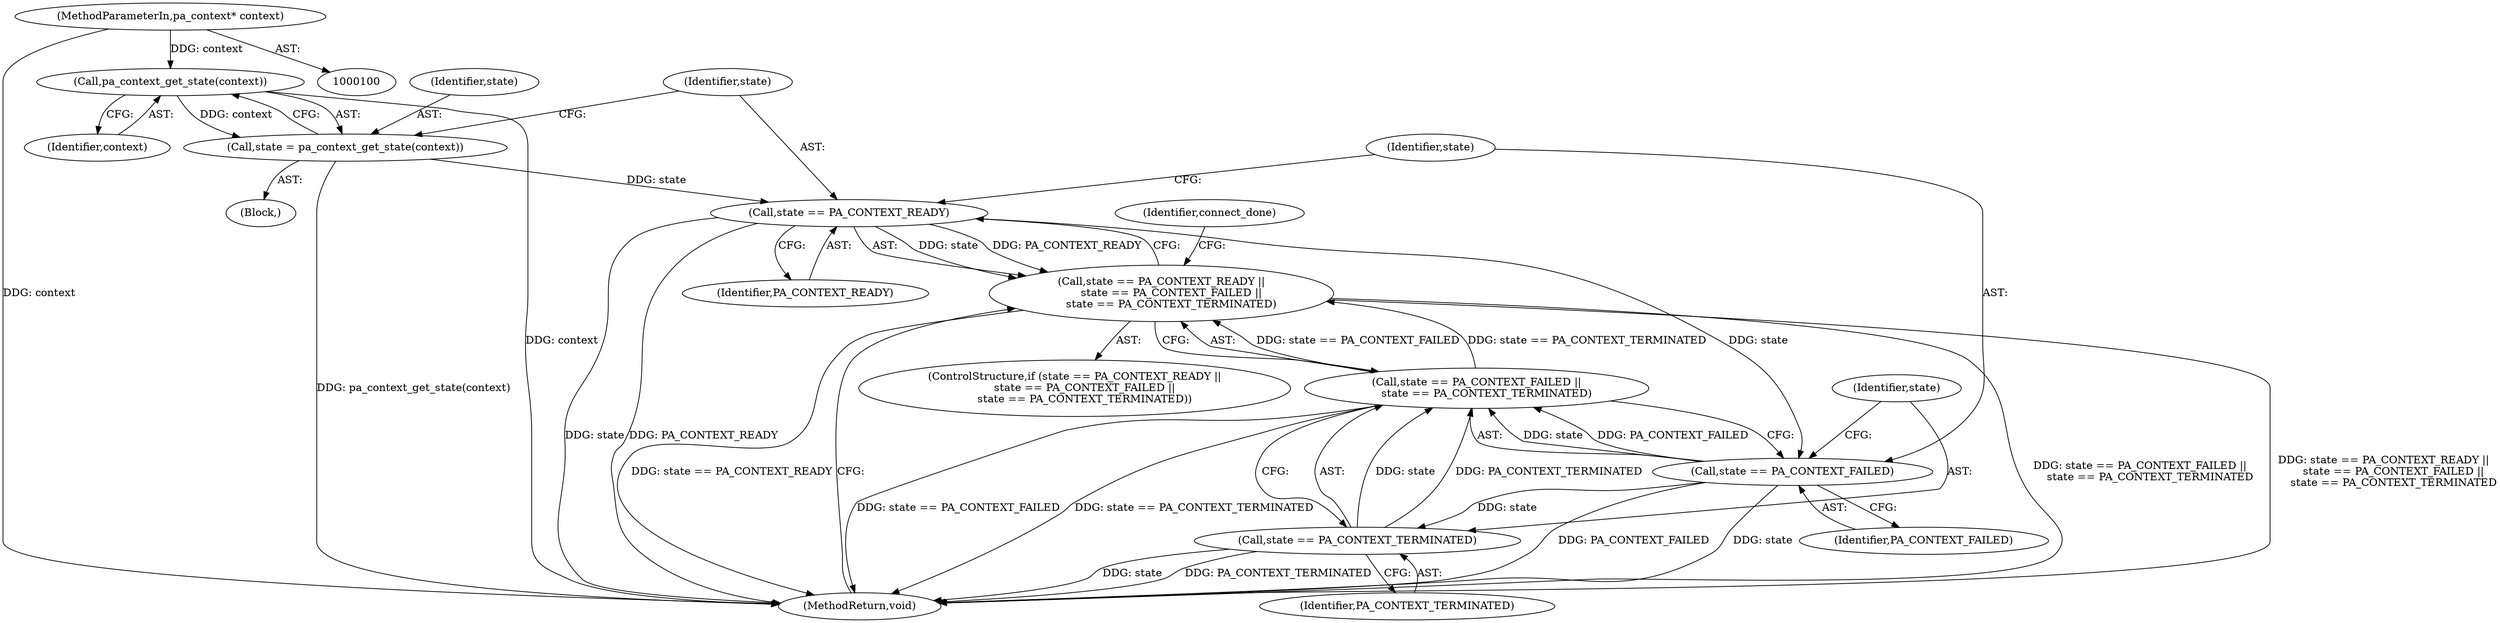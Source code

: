 digraph "0_Chrome_51dfe5e3b332bcea02fb4d4c7493ae841106dd9b_28@pointer" {
"1000101" [label="(MethodParameterIn,pa_context* context)"];
"1000107" [label="(Call,pa_context_get_state(context))"];
"1000105" [label="(Call,state = pa_context_get_state(context))"];
"1000111" [label="(Call,state == PA_CONTEXT_READY)"];
"1000110" [label="(Call,state == PA_CONTEXT_READY ||\n      state == PA_CONTEXT_FAILED ||\n      state == PA_CONTEXT_TERMINATED)"];
"1000115" [label="(Call,state == PA_CONTEXT_FAILED)"];
"1000114" [label="(Call,state == PA_CONTEXT_FAILED ||\n      state == PA_CONTEXT_TERMINATED)"];
"1000118" [label="(Call,state == PA_CONTEXT_TERMINATED)"];
"1000109" [label="(ControlStructure,if (state == PA_CONTEXT_READY ||\n      state == PA_CONTEXT_FAILED ||\n      state == PA_CONTEXT_TERMINATED))"];
"1000111" [label="(Call,state == PA_CONTEXT_READY)"];
"1000107" [label="(Call,pa_context_get_state(context))"];
"1000118" [label="(Call,state == PA_CONTEXT_TERMINATED)"];
"1000127" [label="(MethodReturn,void)"];
"1000113" [label="(Identifier,PA_CONTEXT_READY)"];
"1000101" [label="(MethodParameterIn,pa_context* context)"];
"1000124" [label="(Identifier,connect_done)"];
"1000120" [label="(Identifier,PA_CONTEXT_TERMINATED)"];
"1000114" [label="(Call,state == PA_CONTEXT_FAILED ||\n      state == PA_CONTEXT_TERMINATED)"];
"1000119" [label="(Identifier,state)"];
"1000103" [label="(Block,)"];
"1000106" [label="(Identifier,state)"];
"1000105" [label="(Call,state = pa_context_get_state(context))"];
"1000108" [label="(Identifier,context)"];
"1000117" [label="(Identifier,PA_CONTEXT_FAILED)"];
"1000112" [label="(Identifier,state)"];
"1000110" [label="(Call,state == PA_CONTEXT_READY ||\n      state == PA_CONTEXT_FAILED ||\n      state == PA_CONTEXT_TERMINATED)"];
"1000115" [label="(Call,state == PA_CONTEXT_FAILED)"];
"1000116" [label="(Identifier,state)"];
"1000101" -> "1000100"  [label="AST: "];
"1000101" -> "1000127"  [label="DDG: context"];
"1000101" -> "1000107"  [label="DDG: context"];
"1000107" -> "1000105"  [label="AST: "];
"1000107" -> "1000108"  [label="CFG: "];
"1000108" -> "1000107"  [label="AST: "];
"1000105" -> "1000107"  [label="CFG: "];
"1000107" -> "1000127"  [label="DDG: context"];
"1000107" -> "1000105"  [label="DDG: context"];
"1000105" -> "1000103"  [label="AST: "];
"1000106" -> "1000105"  [label="AST: "];
"1000112" -> "1000105"  [label="CFG: "];
"1000105" -> "1000127"  [label="DDG: pa_context_get_state(context)"];
"1000105" -> "1000111"  [label="DDG: state"];
"1000111" -> "1000110"  [label="AST: "];
"1000111" -> "1000113"  [label="CFG: "];
"1000112" -> "1000111"  [label="AST: "];
"1000113" -> "1000111"  [label="AST: "];
"1000116" -> "1000111"  [label="CFG: "];
"1000110" -> "1000111"  [label="CFG: "];
"1000111" -> "1000127"  [label="DDG: state"];
"1000111" -> "1000127"  [label="DDG: PA_CONTEXT_READY"];
"1000111" -> "1000110"  [label="DDG: state"];
"1000111" -> "1000110"  [label="DDG: PA_CONTEXT_READY"];
"1000111" -> "1000115"  [label="DDG: state"];
"1000110" -> "1000109"  [label="AST: "];
"1000110" -> "1000114"  [label="CFG: "];
"1000114" -> "1000110"  [label="AST: "];
"1000124" -> "1000110"  [label="CFG: "];
"1000127" -> "1000110"  [label="CFG: "];
"1000110" -> "1000127"  [label="DDG: state == PA_CONTEXT_FAILED ||\n      state == PA_CONTEXT_TERMINATED"];
"1000110" -> "1000127"  [label="DDG: state == PA_CONTEXT_READY ||\n      state == PA_CONTEXT_FAILED ||\n      state == PA_CONTEXT_TERMINATED"];
"1000110" -> "1000127"  [label="DDG: state == PA_CONTEXT_READY"];
"1000114" -> "1000110"  [label="DDG: state == PA_CONTEXT_FAILED"];
"1000114" -> "1000110"  [label="DDG: state == PA_CONTEXT_TERMINATED"];
"1000115" -> "1000114"  [label="AST: "];
"1000115" -> "1000117"  [label="CFG: "];
"1000116" -> "1000115"  [label="AST: "];
"1000117" -> "1000115"  [label="AST: "];
"1000119" -> "1000115"  [label="CFG: "];
"1000114" -> "1000115"  [label="CFG: "];
"1000115" -> "1000127"  [label="DDG: PA_CONTEXT_FAILED"];
"1000115" -> "1000127"  [label="DDG: state"];
"1000115" -> "1000114"  [label="DDG: state"];
"1000115" -> "1000114"  [label="DDG: PA_CONTEXT_FAILED"];
"1000115" -> "1000118"  [label="DDG: state"];
"1000114" -> "1000118"  [label="CFG: "];
"1000118" -> "1000114"  [label="AST: "];
"1000114" -> "1000127"  [label="DDG: state == PA_CONTEXT_FAILED"];
"1000114" -> "1000127"  [label="DDG: state == PA_CONTEXT_TERMINATED"];
"1000118" -> "1000114"  [label="DDG: state"];
"1000118" -> "1000114"  [label="DDG: PA_CONTEXT_TERMINATED"];
"1000118" -> "1000120"  [label="CFG: "];
"1000119" -> "1000118"  [label="AST: "];
"1000120" -> "1000118"  [label="AST: "];
"1000118" -> "1000127"  [label="DDG: state"];
"1000118" -> "1000127"  [label="DDG: PA_CONTEXT_TERMINATED"];
}

